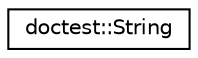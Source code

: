 digraph "Graphical Class Hierarchy"
{
 // LATEX_PDF_SIZE
  edge [fontname="Helvetica",fontsize="10",labelfontname="Helvetica",labelfontsize="10"];
  node [fontname="Helvetica",fontsize="10",shape=record];
  rankdir="LR";
  Node0 [label="doctest::String",height=0.2,width=0.4,color="black", fillcolor="white", style="filled",URL="$db/d0c/classdoctest_1_1String.html",tooltip=" "];
}
